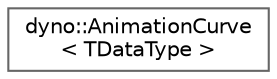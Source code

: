 digraph "Graphical Class Hierarchy"
{
 // LATEX_PDF_SIZE
  bgcolor="transparent";
  edge [fontname=Helvetica,fontsize=10,labelfontname=Helvetica,labelfontsize=10];
  node [fontname=Helvetica,fontsize=10,shape=box,height=0.2,width=0.4];
  rankdir="LR";
  Node0 [id="Node000000",label="dyno::AnimationCurve\l\< TDataType \>",height=0.2,width=0.4,color="grey40", fillcolor="white", style="filled",URL="$classdyno_1_1_animation_curve.html",tooltip=" "];
}
